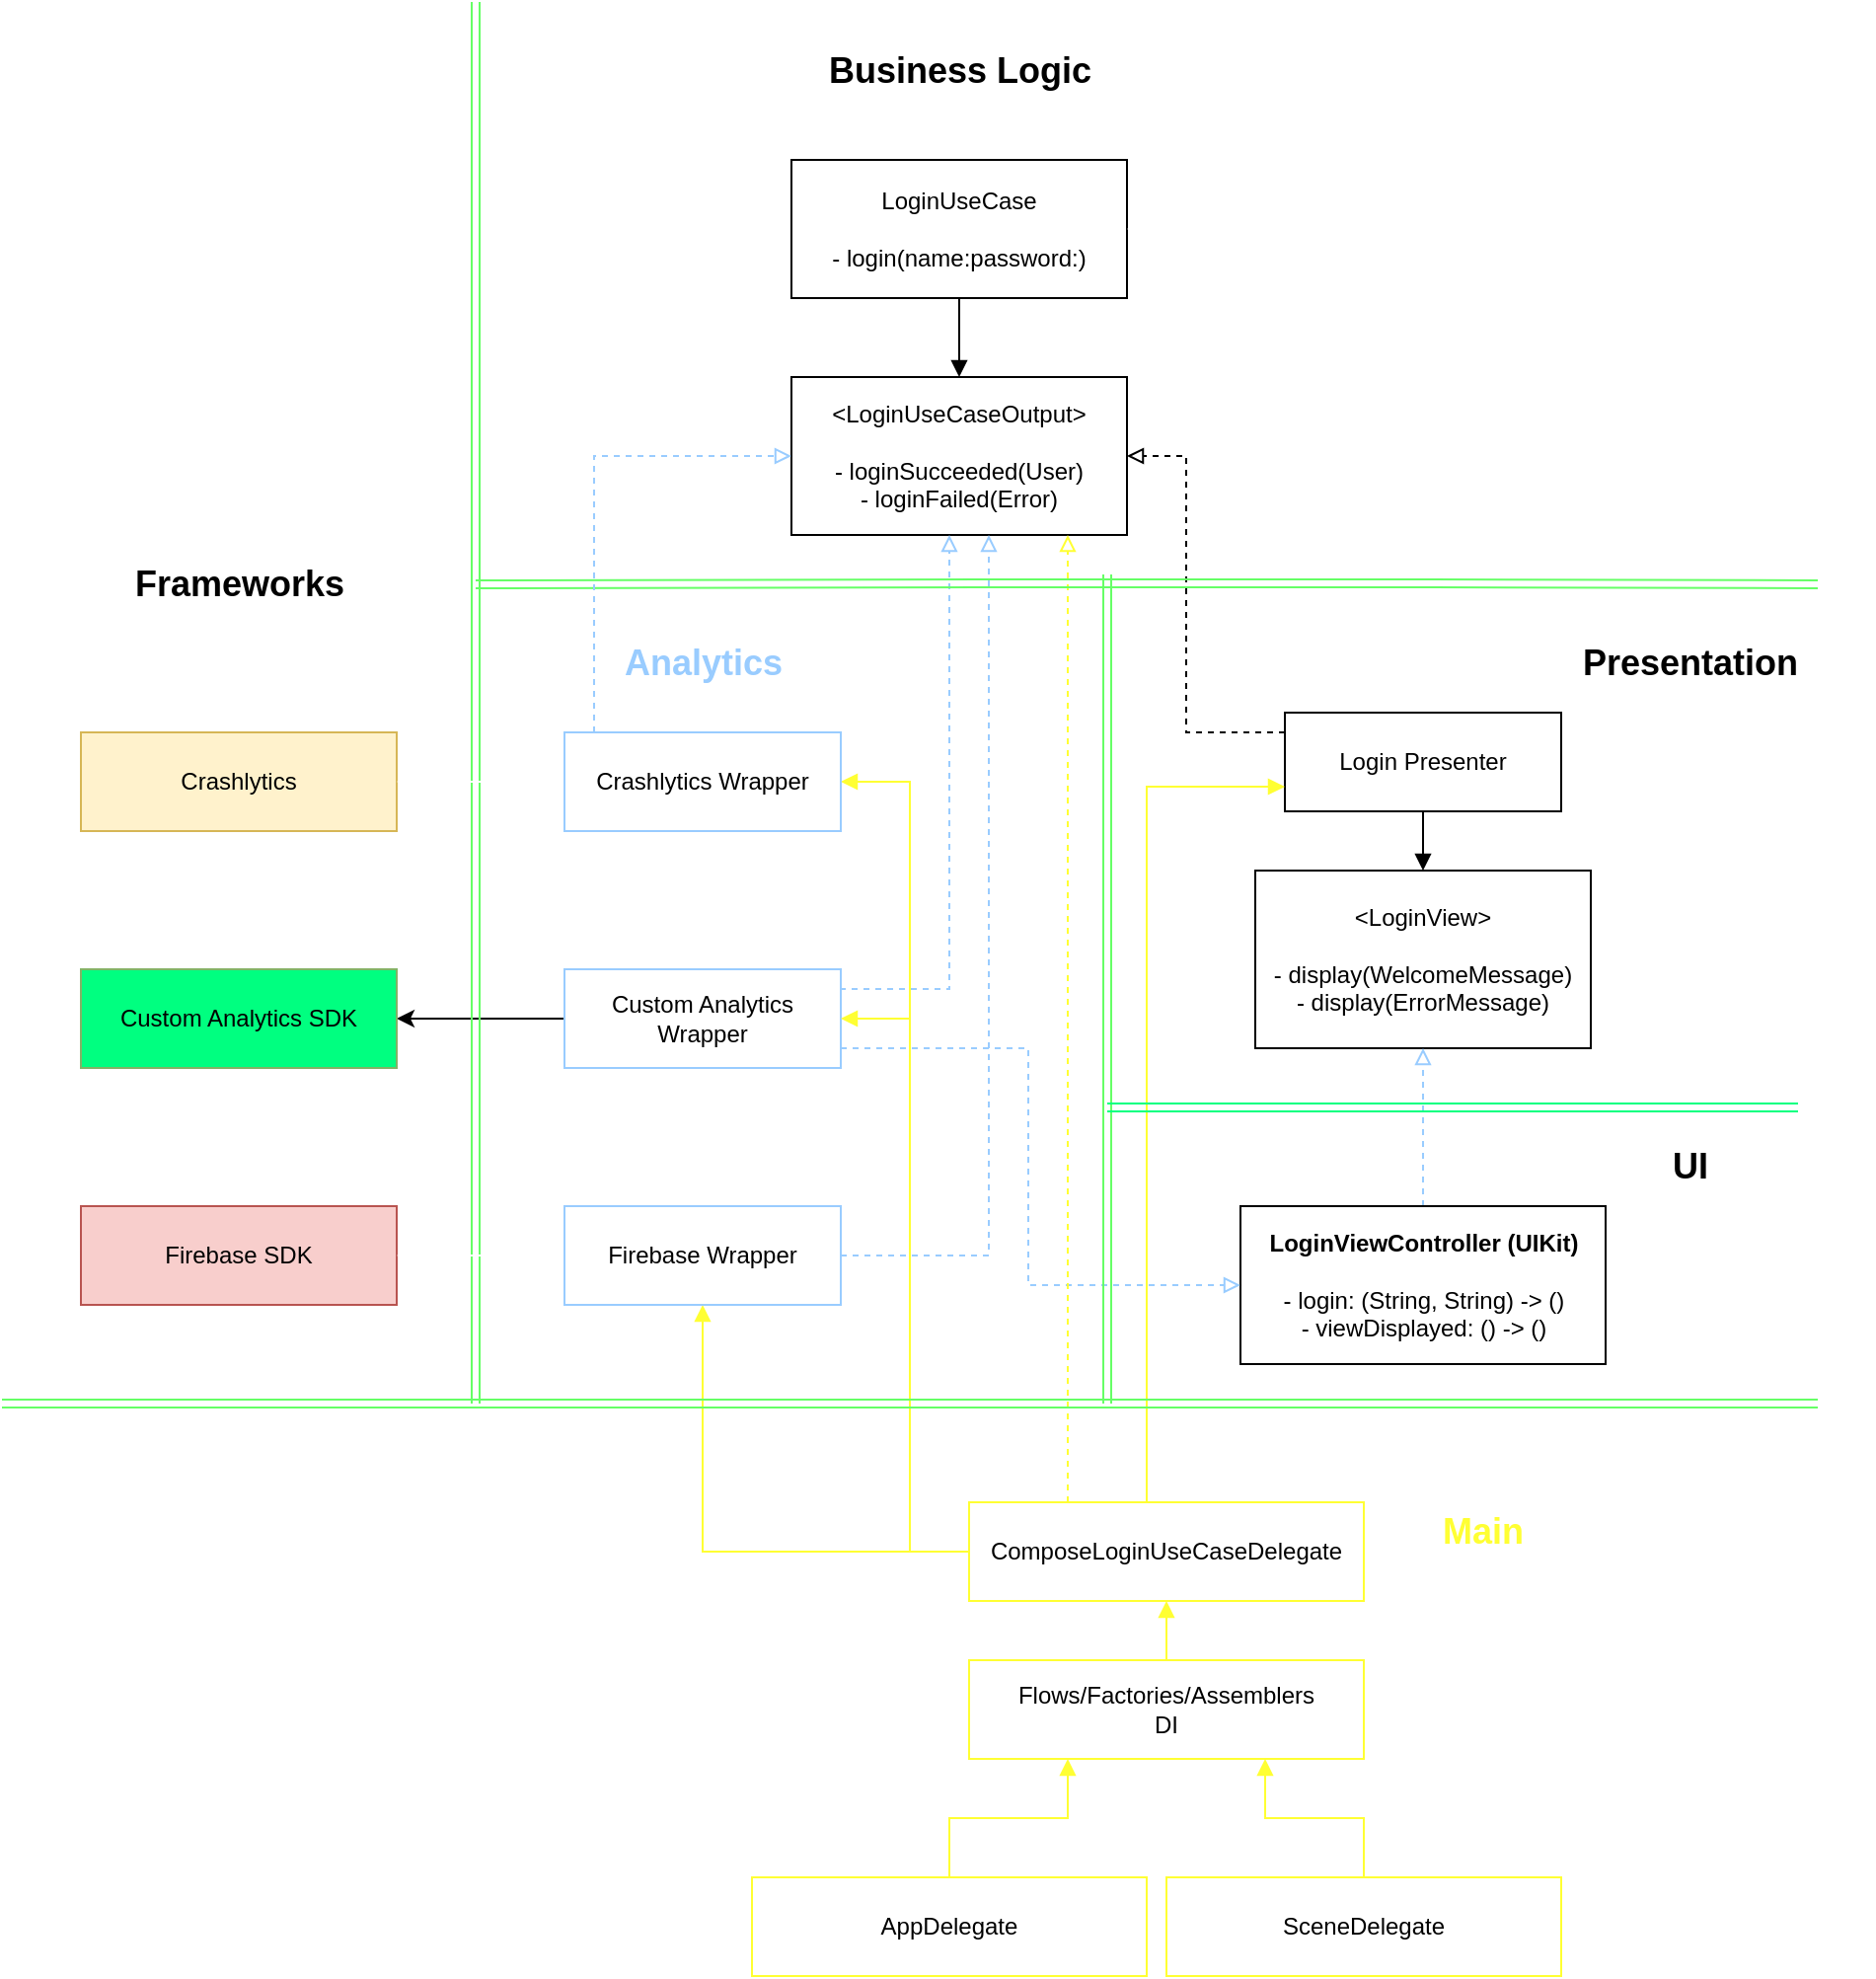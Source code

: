 <mxfile>
    <diagram id="gh-wcjWEvT5sppI12cOg" name="Page-1">
        <mxGraphModel dx="769" dy="585" grid="1" gridSize="10" guides="1" tooltips="1" connect="1" arrows="1" fold="1" page="1" pageScale="1" pageWidth="3000" pageHeight="3000" math="0" shadow="0">
            <root>
                <mxCell id="0"/>
                <mxCell id="1" parent="0"/>
                <mxCell id="2" value="&lt;b style=&quot;font-size: 18px&quot;&gt;Business Logic&lt;br&gt;&lt;/b&gt;" style="text;html=1;align=center;verticalAlign=middle;resizable=0;points=[];autosize=1;strokeColor=none;fontSize=18;" parent="1" vertex="1">
                    <mxGeometry x="450" y="140" width="150" height="30" as="geometry"/>
                </mxCell>
                <mxCell id="9" style="edgeStyle=orthogonalEdgeStyle;rounded=0;orthogonalLoop=1;jettySize=auto;html=1;entryX=0.5;entryY=0;entryDx=0;entryDy=0;endArrow=block;endFill=1;" parent="1" source="3" target="4" edge="1">
                    <mxGeometry relative="1" as="geometry"/>
                </mxCell>
                <mxCell id="3" value="LoginUseCase&lt;br&gt;&lt;br&gt;- login(name:password:)" style="whiteSpace=wrap;html=1;" parent="1" vertex="1">
                    <mxGeometry x="440" y="200" width="170" height="70" as="geometry"/>
                </mxCell>
                <mxCell id="4" value="&amp;lt;LoginUseCaseOutput&amp;gt;&lt;br&gt;&lt;br&gt;- loginSucceeded(User)&lt;br&gt;- loginFailed(Error)" style="whiteSpace=wrap;html=1;" parent="1" vertex="1">
                    <mxGeometry x="440" y="310" width="170" height="80" as="geometry"/>
                </mxCell>
                <mxCell id="5" value="&lt;b&gt;&lt;font style=&quot;font-size: 18px&quot;&gt;Presentation&lt;br&gt;&lt;/font&gt;&lt;/b&gt;" style="text;html=1;align=center;verticalAlign=middle;resizable=0;points=[];autosize=1;strokeColor=none;" parent="1" vertex="1">
                    <mxGeometry x="835" y="445" width="120" height="20" as="geometry"/>
                </mxCell>
                <mxCell id="8" style="edgeStyle=orthogonalEdgeStyle;rounded=0;orthogonalLoop=1;jettySize=auto;html=1;entryX=1;entryY=0.5;entryDx=0;entryDy=0;dashed=1;endArrow=block;endFill=0;" parent="1" source="6" target="4" edge="1">
                    <mxGeometry relative="1" as="geometry">
                        <Array as="points">
                            <mxPoint x="640" y="490"/>
                            <mxPoint x="640" y="350"/>
                        </Array>
                    </mxGeometry>
                </mxCell>
                <mxCell id="11" style="edgeStyle=orthogonalEdgeStyle;rounded=0;orthogonalLoop=1;jettySize=auto;html=1;entryX=0.5;entryY=0;entryDx=0;entryDy=0;endArrow=block;endFill=1;" parent="1" source="6" target="10" edge="1">
                    <mxGeometry relative="1" as="geometry"/>
                </mxCell>
                <mxCell id="6" value="Login Presenter" style="whiteSpace=wrap;html=1;" parent="1" vertex="1">
                    <mxGeometry x="690" y="480" width="140" height="50" as="geometry"/>
                </mxCell>
                <mxCell id="64" style="edgeStyle=orthogonalEdgeStyle;rounded=0;orthogonalLoop=1;jettySize=auto;html=1;entryX=1;entryY=0.5;entryDx=0;entryDy=0;fontSize=18;fontColor=#99CCFF;endArrow=block;endFill=0;strokeColor=#FFFFFF;exitX=1;exitY=0.5;exitDx=0;exitDy=0;dashed=1;" parent="1" source="12" target="3" edge="1">
                    <mxGeometry relative="1" as="geometry">
                        <mxPoint x="835" y="235" as="targetPoint"/>
                        <Array as="points">
                            <mxPoint x="980" y="770"/>
                            <mxPoint x="980" y="235"/>
                        </Array>
                    </mxGeometry>
                </mxCell>
                <mxCell id="10" value="&amp;lt;LoginView&amp;gt;&lt;br&gt;&lt;br&gt;- display(WelcomeMessage)&lt;br&gt;- display(ErrorMessage)" style="whiteSpace=wrap;html=1;" parent="1" vertex="1">
                    <mxGeometry x="675" y="560" width="170" height="90" as="geometry"/>
                </mxCell>
                <mxCell id="68" style="edgeStyle=orthogonalEdgeStyle;rounded=0;orthogonalLoop=1;jettySize=auto;html=1;entryX=0.5;entryY=1;entryDx=0;entryDy=0;dashed=1;fontSize=18;fontColor=#99CCFF;endArrow=block;endFill=0;strokeColor=#99CCFF;" parent="1" source="12" target="10" edge="1">
                    <mxGeometry relative="1" as="geometry"/>
                </mxCell>
                <mxCell id="12" value="&lt;b&gt;LoginViewController (UIKit)&lt;/b&gt;&lt;br&gt;&lt;br&gt;- login: (String, String) -&amp;gt; ()&lt;br&gt;- viewDisplayed: () -&amp;gt; ()" style="whiteSpace=wrap;html=1;" parent="1" vertex="1">
                    <mxGeometry x="667.5" y="730" width="185" height="80" as="geometry"/>
                </mxCell>
                <mxCell id="18" style="edgeStyle=orthogonalEdgeStyle;rounded=0;orthogonalLoop=1;jettySize=auto;html=1;entryX=1;entryY=0.5;entryDx=0;entryDy=0;" parent="1" source="14" target="16" edge="1">
                    <mxGeometry relative="1" as="geometry"/>
                </mxCell>
                <mxCell id="21" style="edgeStyle=orthogonalEdgeStyle;rounded=0;orthogonalLoop=1;jettySize=auto;html=1;entryX=0;entryY=0.5;entryDx=0;entryDy=0;dashed=1;endArrow=block;endFill=0;strokeColor=#99CCFF;" parent="1" source="14" target="12" edge="1">
                    <mxGeometry relative="1" as="geometry">
                        <Array as="points">
                            <mxPoint x="560" y="650"/>
                            <mxPoint x="560" y="770"/>
                        </Array>
                    </mxGeometry>
                </mxCell>
                <mxCell id="54" style="edgeStyle=orthogonalEdgeStyle;rounded=0;orthogonalLoop=1;jettySize=auto;html=1;dashed=1;fontSize=18;fontColor=#FFFF33;endArrow=block;endFill=0;strokeColor=#99CCFF;exitX=1;exitY=0.25;exitDx=0;exitDy=0;" parent="1" source="14" edge="1">
                    <mxGeometry relative="1" as="geometry">
                        <mxPoint x="450" y="600" as="sourcePoint"/>
                        <mxPoint x="520" y="390" as="targetPoint"/>
                        <Array as="points">
                            <mxPoint x="430" y="623"/>
                            <mxPoint x="430" y="620"/>
                            <mxPoint x="520" y="620"/>
                            <mxPoint x="520" y="390"/>
                        </Array>
                    </mxGeometry>
                </mxCell>
                <mxCell id="14" value="Custom Analytics Wrapper" style="whiteSpace=wrap;html=1;strokeColor=#99CCFF;" parent="1" vertex="1">
                    <mxGeometry x="325" y="610" width="140" height="50" as="geometry"/>
                </mxCell>
                <mxCell id="15" value="&lt;font color=&quot;#000000&quot;&gt;Firebase SDK&lt;/font&gt;" style="whiteSpace=wrap;html=1;fillColor=#f8cecc;strokeColor=#b85450;" parent="1" vertex="1">
                    <mxGeometry x="80" y="730" width="160" height="50" as="geometry"/>
                </mxCell>
                <mxCell id="16" value="&lt;font color=&quot;#000000&quot;&gt;Custom Analytics SDK&lt;/font&gt;" style="whiteSpace=wrap;html=1;strokeColor=#82b366;fillColor=#00FF80;" parent="1" vertex="1">
                    <mxGeometry x="80" y="610" width="160" height="50" as="geometry"/>
                </mxCell>
                <mxCell id="17" value="&lt;font color=&quot;#000000&quot;&gt;Crashlytics&lt;/font&gt;" style="whiteSpace=wrap;html=1;fillColor=#fff2cc;strokeColor=#d6b656;" parent="1" vertex="1">
                    <mxGeometry x="80" y="490" width="160" height="50" as="geometry"/>
                </mxCell>
                <mxCell id="23" value="&lt;b style=&quot;font-size: 18px&quot;&gt;Main&lt;/b&gt;" style="text;html=1;align=center;verticalAlign=middle;resizable=0;points=[];autosize=1;strokeColor=none;fontSize=18;fontColor=#FFFF33;" parent="1" vertex="1">
                    <mxGeometry x="760" y="880" width="60" height="30" as="geometry"/>
                </mxCell>
                <mxCell id="25" value="&lt;b style=&quot;font-size: 18px&quot;&gt;Analytics&lt;/b&gt;" style="text;html=1;align=center;verticalAlign=middle;resizable=0;points=[];autosize=1;strokeColor=none;fontSize=18;fontColor=#99CCFF;" parent="1" vertex="1">
                    <mxGeometry x="345" y="440" width="100" height="30" as="geometry"/>
                </mxCell>
                <mxCell id="43" style="edgeStyle=orthogonalEdgeStyle;rounded=0;orthogonalLoop=1;jettySize=auto;html=1;entryX=0.5;entryY=1;entryDx=0;entryDy=0;fontSize=18;endArrow=block;endFill=1;strokeColor=#FFFF33;" parent="1" source="29" target="49" edge="1">
                    <mxGeometry relative="1" as="geometry">
                        <Array as="points">
                            <mxPoint x="395" y="905"/>
                        </Array>
                    </mxGeometry>
                </mxCell>
                <mxCell id="44" style="edgeStyle=orthogonalEdgeStyle;rounded=0;orthogonalLoop=1;jettySize=auto;html=1;fontSize=18;endArrow=block;endFill=0;dashed=1;strokeColor=#FFFF33;" parent="1" source="29" edge="1">
                    <mxGeometry relative="1" as="geometry">
                        <mxPoint x="580" y="390" as="targetPoint"/>
                        <Array as="points">
                            <mxPoint x="580" y="390"/>
                        </Array>
                    </mxGeometry>
                </mxCell>
                <mxCell id="45" style="edgeStyle=orthogonalEdgeStyle;rounded=0;orthogonalLoop=1;jettySize=auto;html=1;fontSize=18;endArrow=block;endFill=1;strokeColor=#FFFF33;entryX=0;entryY=0.75;entryDx=0;entryDy=0;" parent="1" source="29" target="6" edge="1">
                    <mxGeometry relative="1" as="geometry">
                        <mxPoint x="690" y="530" as="targetPoint"/>
                        <Array as="points">
                            <mxPoint x="620" y="518"/>
                        </Array>
                    </mxGeometry>
                </mxCell>
                <mxCell id="57" style="edgeStyle=orthogonalEdgeStyle;rounded=0;orthogonalLoop=1;jettySize=auto;html=1;fontSize=18;fontColor=#FFFF33;endArrow=block;endFill=1;strokeColor=#FFFF33;entryX=1;entryY=0.5;entryDx=0;entryDy=0;" parent="1" source="29" target="14" edge="1">
                    <mxGeometry relative="1" as="geometry">
                        <mxPoint x="480" y="635" as="targetPoint"/>
                        <Array as="points">
                            <mxPoint x="500" y="905"/>
                            <mxPoint x="500" y="635"/>
                        </Array>
                    </mxGeometry>
                </mxCell>
                <mxCell id="58" style="edgeStyle=orthogonalEdgeStyle;rounded=0;orthogonalLoop=1;jettySize=auto;html=1;entryX=1;entryY=0.5;entryDx=0;entryDy=0;fontSize=18;fontColor=#FFFF33;endArrow=block;endFill=1;strokeColor=#FFFF33;" parent="1" source="29" target="48" edge="1">
                    <mxGeometry relative="1" as="geometry">
                        <Array as="points">
                            <mxPoint x="500" y="905"/>
                            <mxPoint x="500" y="515"/>
                        </Array>
                    </mxGeometry>
                </mxCell>
                <mxCell id="29" value="ComposeLoginUseCaseDelegate" style="whiteSpace=wrap;html=1;strokeColor=#FFFF33;" parent="1" vertex="1">
                    <mxGeometry x="530" y="880" width="200" height="50" as="geometry"/>
                </mxCell>
                <mxCell id="36" style="edgeStyle=orthogonalEdgeStyle;rounded=0;orthogonalLoop=1;jettySize=auto;html=1;fontSize=18;endArrow=block;endFill=1;strokeColor=#FFFF33;" parent="1" source="30" target="31" edge="1">
                    <mxGeometry relative="1" as="geometry">
                        <Array as="points">
                            <mxPoint x="520" y="1040"/>
                            <mxPoint x="580" y="1040"/>
                        </Array>
                    </mxGeometry>
                </mxCell>
                <mxCell id="30" value="AppDelegate" style="whiteSpace=wrap;html=1;strokeColor=#FFFF33;" parent="1" vertex="1">
                    <mxGeometry x="420" y="1070" width="200" height="50" as="geometry"/>
                </mxCell>
                <mxCell id="34" style="edgeStyle=orthogonalEdgeStyle;rounded=0;orthogonalLoop=1;jettySize=auto;html=1;entryX=0.5;entryY=1;entryDx=0;entryDy=0;fontSize=18;endArrow=block;endFill=1;strokeColor=#FFFF33;" parent="1" source="31" target="29" edge="1">
                    <mxGeometry relative="1" as="geometry"/>
                </mxCell>
                <mxCell id="31" value="Flows/Factories/Assemblers&lt;br&gt;DI" style="whiteSpace=wrap;html=1;strokeColor=#FFFF33;" parent="1" vertex="1">
                    <mxGeometry x="530" y="960" width="200" height="50" as="geometry"/>
                </mxCell>
                <mxCell id="35" style="edgeStyle=orthogonalEdgeStyle;rounded=0;orthogonalLoop=1;jettySize=auto;html=1;entryX=0.75;entryY=1;entryDx=0;entryDy=0;fontSize=18;endArrow=block;endFill=1;strokeColor=#FFFF33;" parent="1" source="32" target="31" edge="1">
                    <mxGeometry relative="1" as="geometry"/>
                </mxCell>
                <mxCell id="32" value="SceneDelegate" style="whiteSpace=wrap;html=1;strokeColor=#FFFF33;" parent="1" vertex="1">
                    <mxGeometry x="630" y="1070" width="200" height="50" as="geometry"/>
                </mxCell>
                <mxCell id="38" value="" style="endArrow=none;html=1;fontSize=18;shape=link;strokeColor=#66FF66;" parent="1" edge="1">
                    <mxGeometry width="50" height="50" relative="1" as="geometry">
                        <mxPoint x="280" y="830" as="sourcePoint"/>
                        <mxPoint x="280" y="120" as="targetPoint"/>
                    </mxGeometry>
                </mxCell>
                <mxCell id="39" value="" style="endArrow=none;html=1;fontSize=18;shape=link;strokeColor=#66FF66;" parent="1" edge="1">
                    <mxGeometry width="50" height="50" relative="1" as="geometry">
                        <mxPoint x="960" y="830" as="sourcePoint"/>
                        <mxPoint x="40" y="830" as="targetPoint"/>
                        <Array as="points">
                            <mxPoint x="720" y="830"/>
                            <mxPoint x="490" y="830"/>
                        </Array>
                    </mxGeometry>
                </mxCell>
                <mxCell id="24" value="&lt;b style=&quot;font-size: 18px&quot;&gt;Frameworks&lt;/b&gt;" style="text;html=1;align=center;verticalAlign=middle;resizable=0;points=[];autosize=1;strokeColor=none;fontSize=18;" parent="1" vertex="1">
                    <mxGeometry x="100" y="400" width="120" height="30" as="geometry"/>
                </mxCell>
                <mxCell id="41" value="" style="endArrow=none;html=1;fontSize=18;shape=link;strokeColor=#66FF66;" parent="1" edge="1">
                    <mxGeometry width="50" height="50" relative="1" as="geometry">
                        <mxPoint x="960" y="415" as="sourcePoint"/>
                        <mxPoint x="280" y="415" as="targetPoint"/>
                        <Array as="points">
                            <mxPoint x="765" y="414.5"/>
                            <mxPoint x="535" y="414.5"/>
                        </Array>
                    </mxGeometry>
                </mxCell>
                <mxCell id="42" value="" style="endArrow=none;html=1;fontSize=18;shape=link;strokeColor=#66FF66;" parent="1" edge="1">
                    <mxGeometry width="50" height="50" relative="1" as="geometry">
                        <mxPoint x="600" y="830" as="sourcePoint"/>
                        <mxPoint x="600" y="410" as="targetPoint"/>
                    </mxGeometry>
                </mxCell>
                <mxCell id="51" style="edgeStyle=orthogonalEdgeStyle;rounded=0;orthogonalLoop=1;jettySize=auto;html=1;entryX=1;entryY=0.5;entryDx=0;entryDy=0;fontSize=18;fontColor=#FFFF33;endArrow=block;endFill=1;strokeColor=#FFFFFF;" parent="1" source="48" target="17" edge="1">
                    <mxGeometry relative="1" as="geometry"/>
                </mxCell>
                <mxCell id="52" style="edgeStyle=orthogonalEdgeStyle;rounded=0;orthogonalLoop=1;jettySize=auto;html=1;entryX=0;entryY=0.5;entryDx=0;entryDy=0;fontSize=18;fontColor=#FFFF33;endArrow=block;endFill=0;dashed=1;strokeColor=#99CCFF;" parent="1" source="48" target="4" edge="1">
                    <mxGeometry relative="1" as="geometry">
                        <Array as="points">
                            <mxPoint x="340" y="350"/>
                        </Array>
                    </mxGeometry>
                </mxCell>
                <mxCell id="48" value="Crashlytics Wrapper" style="whiteSpace=wrap;html=1;strokeColor=#99CCFF;" parent="1" vertex="1">
                    <mxGeometry x="325" y="490" width="140" height="50" as="geometry"/>
                </mxCell>
                <mxCell id="50" style="edgeStyle=orthogonalEdgeStyle;rounded=0;orthogonalLoop=1;jettySize=auto;html=1;entryX=1;entryY=0.5;entryDx=0;entryDy=0;fontSize=18;fontColor=#FFFF33;endArrow=block;endFill=1;strokeColor=#FFFFFF;" parent="1" source="49" target="15" edge="1">
                    <mxGeometry relative="1" as="geometry"/>
                </mxCell>
                <mxCell id="65" style="edgeStyle=orthogonalEdgeStyle;rounded=0;orthogonalLoop=1;jettySize=auto;html=1;fontSize=18;fontColor=#99CCFF;endArrow=block;endFill=0;dashed=1;strokeColor=#99CCFF;" parent="1" source="49" edge="1">
                    <mxGeometry relative="1" as="geometry">
                        <mxPoint x="540" y="390" as="targetPoint"/>
                        <Array as="points">
                            <mxPoint x="540" y="755"/>
                            <mxPoint x="540" y="390"/>
                        </Array>
                    </mxGeometry>
                </mxCell>
                <mxCell id="49" value="Firebase Wrapper" style="whiteSpace=wrap;html=1;strokeColor=#99CCFF;" parent="1" vertex="1">
                    <mxGeometry x="325" y="730" width="140" height="50" as="geometry"/>
                </mxCell>
                <mxCell id="67" value="&lt;b&gt;&lt;font style=&quot;font-size: 18px&quot;&gt;UI&lt;br&gt;&lt;/font&gt;&lt;/b&gt;" style="text;html=1;align=center;verticalAlign=middle;resizable=0;points=[];autosize=1;strokeColor=none;" parent="1" vertex="1">
                    <mxGeometry x="880" y="700" width="30" height="20" as="geometry"/>
                </mxCell>
                <mxCell id="72" value="" style="endArrow=none;html=1;fontSize=18;fontColor=#99CCFF;shape=link;strokeColor=#00FF80;" parent="1" edge="1">
                    <mxGeometry width="50" height="50" relative="1" as="geometry">
                        <mxPoint x="600" y="680" as="sourcePoint"/>
                        <mxPoint x="950" y="680" as="targetPoint"/>
                    </mxGeometry>
                </mxCell>
            </root>
        </mxGraphModel>
    </diagram>
</mxfile>